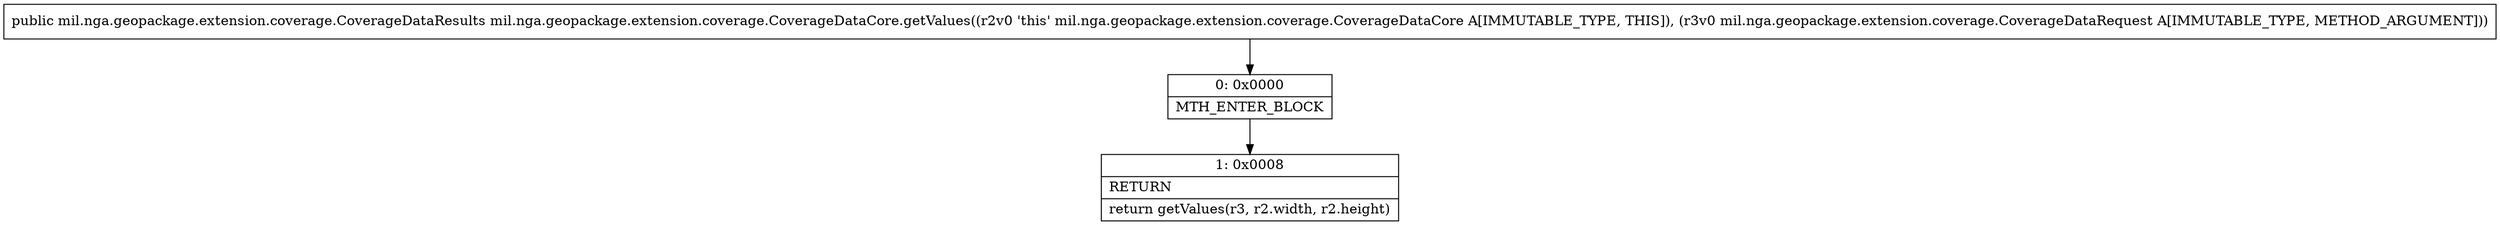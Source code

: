 digraph "CFG formil.nga.geopackage.extension.coverage.CoverageDataCore.getValues(Lmil\/nga\/geopackage\/extension\/coverage\/CoverageDataRequest;)Lmil\/nga\/geopackage\/extension\/coverage\/CoverageDataResults;" {
Node_0 [shape=record,label="{0\:\ 0x0000|MTH_ENTER_BLOCK\l}"];
Node_1 [shape=record,label="{1\:\ 0x0008|RETURN\l|return getValues(r3, r2.width, r2.height)\l}"];
MethodNode[shape=record,label="{public mil.nga.geopackage.extension.coverage.CoverageDataResults mil.nga.geopackage.extension.coverage.CoverageDataCore.getValues((r2v0 'this' mil.nga.geopackage.extension.coverage.CoverageDataCore A[IMMUTABLE_TYPE, THIS]), (r3v0 mil.nga.geopackage.extension.coverage.CoverageDataRequest A[IMMUTABLE_TYPE, METHOD_ARGUMENT])) }"];
MethodNode -> Node_0;
Node_0 -> Node_1;
}


